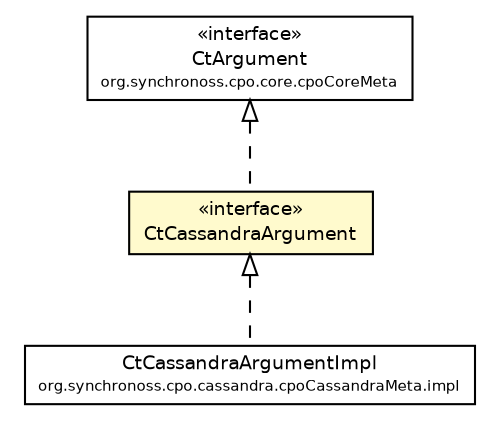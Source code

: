 #!/usr/local/bin/dot
#
# Class diagram 
# Generated by UmlGraph version 4.6 (http://www.spinellis.gr/sw/umlgraph)
#

digraph G {
	edge [fontname="Helvetica",fontsize=10,labelfontname="Helvetica",labelfontsize=10];
	node [fontname="Helvetica",fontsize=10,shape=plaintext];
	// org.synchronoss.cpo.core.cpoCoreMeta.CtArgument
	c49818 [label=<<table border="0" cellborder="1" cellspacing="0" cellpadding="2" port="p" href="../../core/cpoCoreMeta/CtArgument.html">
		<tr><td><table border="0" cellspacing="0" cellpadding="1">
			<tr><td> &laquo;interface&raquo; </td></tr>
			<tr><td> CtArgument </td></tr>
			<tr><td><font point-size="7.0"> org.synchronoss.cpo.core.cpoCoreMeta </font></td></tr>
		</table></td></tr>
		</table>>, fontname="Helvetica", fontcolor="black", fontsize=9.0];
	// org.synchronoss.cpo.cassandra.cpoCassandraMeta.CtCassandraArgument
	c49932 [label=<<table border="0" cellborder="1" cellspacing="0" cellpadding="2" port="p" bgcolor="lemonChiffon" href="./CtCassandraArgument.html">
		<tr><td><table border="0" cellspacing="0" cellpadding="1">
			<tr><td> &laquo;interface&raquo; </td></tr>
			<tr><td> CtCassandraArgument </td></tr>
		</table></td></tr>
		</table>>, fontname="Helvetica", fontcolor="black", fontsize=9.0];
	// org.synchronoss.cpo.cassandra.cpoCassandraMeta.impl.CtCassandraArgumentImpl
	c49934 [label=<<table border="0" cellborder="1" cellspacing="0" cellpadding="2" port="p" href="./impl/CtCassandraArgumentImpl.html">
		<tr><td><table border="0" cellspacing="0" cellpadding="1">
			<tr><td> CtCassandraArgumentImpl </td></tr>
			<tr><td><font point-size="7.0"> org.synchronoss.cpo.cassandra.cpoCassandraMeta.impl </font></td></tr>
		</table></td></tr>
		</table>>, fontname="Helvetica", fontcolor="black", fontsize=9.0];
	//org.synchronoss.cpo.cassandra.cpoCassandraMeta.CtCassandraArgument implements org.synchronoss.cpo.core.cpoCoreMeta.CtArgument
	c49818:p -> c49932:p [dir=back,arrowtail=empty,style=dashed];
	//org.synchronoss.cpo.cassandra.cpoCassandraMeta.impl.CtCassandraArgumentImpl implements org.synchronoss.cpo.cassandra.cpoCassandraMeta.CtCassandraArgument
	c49932:p -> c49934:p [dir=back,arrowtail=empty,style=dashed];
}

